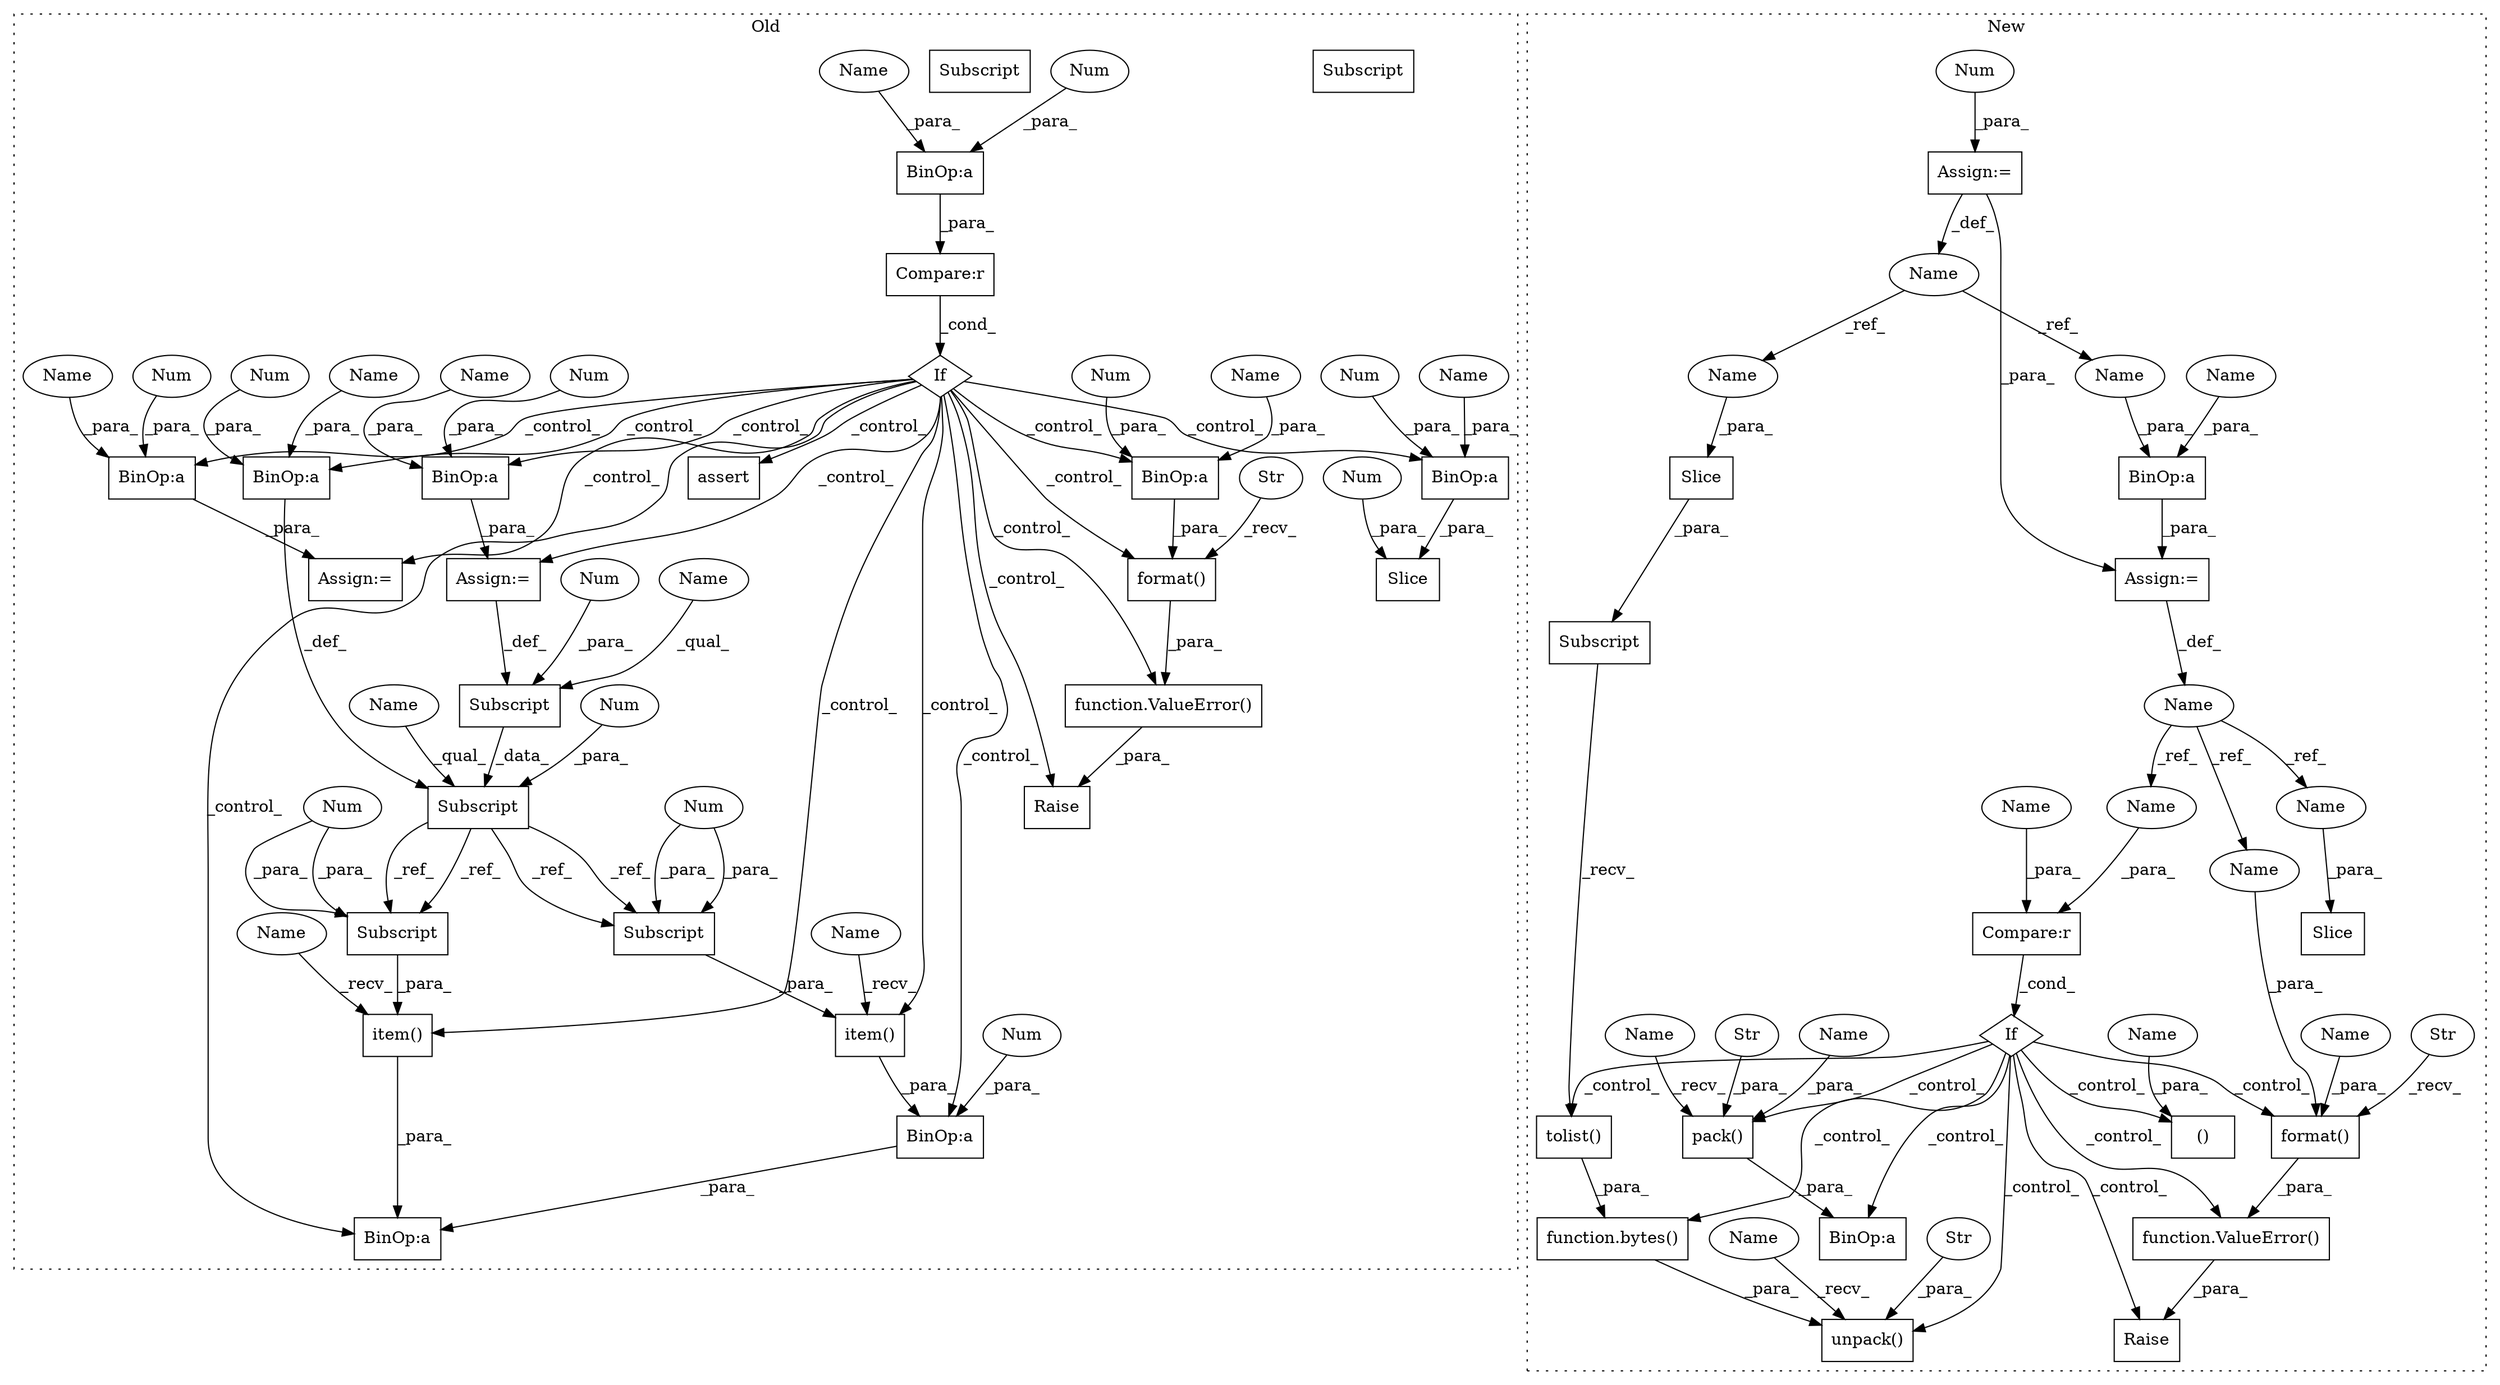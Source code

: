 digraph G {
subgraph cluster0 {
1 [label="item()" a="75" s="6200,6224" l="11,1" shape="box"];
6 [label="If" a="96" s="5547" l="3" shape="diamond"];
7 [label="BinOp:a" a="82" s="5717" l="4" shape="box"];
8 [label="BinOp:a" a="82" s="6168" l="3" shape="box"];
9 [label="BinOp:a" a="82" s="5795" l="3" shape="box"];
10 [label="BinOp:a" a="82" s="5829" l="3" shape="box"];
11 [label="BinOp:a" a="82" s="5558" l="3" shape="box"];
12 [label="BinOp:a" a="82" s="5651" l="3" shape="box"];
14 [label="BinOp:a" a="82" s="5912" l="3" shape="box"];
16 [label="BinOp:a" a="82" s="6197" l="3" shape="box"];
18 [label="Subscript" a="63" s="6211,0" l="13,0" shape="box"];
22 [label="item()" a="75" s="6171,6195" l="11,1" shape="box"];
23 [label="Subscript" a="63" s="5693,0" l="13,0" shape="box"];
24 [label="Num" a="76" s="5704" l="1" shape="ellipse"];
25 [label="Subscript" a="63" s="5771,0" l="13,0" shape="box"];
26 [label="Num" a="76" s="5561" l="1" shape="ellipse"];
27 [label="Subscript" a="63" s="6182,0" l="13,0" shape="box"];
28 [label="Num" a="76" s="6222" l="1" shape="ellipse"];
29 [label="Num" a="76" s="6165" l="3" shape="ellipse"];
30 [label="Num" a="76" s="5832" l="1" shape="ellipse"];
31 [label="Num" a="76" s="5915" l="1" shape="ellipse"];
32 [label="Num" a="76" s="5782" l="1" shape="ellipse"];
33 [label="Num" a="76" s="6193" l="1" shape="ellipse"];
34 [label="Num" a="76" s="5654" l="1" shape="ellipse"];
35 [label="Num" a="76" s="5721" l="3" shape="ellipse"];
36 [label="Num" a="76" s="5798" l="3" shape="ellipse"];
41 [label="Compare:r" a="40" s="5550" l="23" shape="box"];
42 [label="assert" a="65" s="5662" l="7" shape="box"];
43 [label="Slice" a="80" s="5817" l="16" shape="box"];
45 [label="Raise" a="91" s="5583" l="6" shape="box"];
46 [label="format()" a="75" s="5600,5655" l="43,1" shape="box"];
47 [label="Str" a="66" s="5600" l="35" shape="ellipse"];
49 [label="Num" a="76" s="5817" l="1" shape="ellipse"];
56 [label="Assign:=" a="68" s="5901" l="3" shape="box"];
57 [label="Assign:=" a="68" s="5706" l="3" shape="box"];
58 [label="function.ValueError()" a="75" s="5589,5656" l="11,1" shape="box"];
62 [label="Name" a="87" s="6171" l="5" shape="ellipse"];
63 [label="Name" a="87" s="6200" l="5" shape="ellipse"];
71 [label="Name" a="87" s="5693" l="10" shape="ellipse"];
72 [label="Name" a="87" s="5771" l="10" shape="ellipse"];
73 [label="Name" a="87" s="5787" l="8" shape="ellipse"];
74 [label="Name" a="87" s="5550" l="8" shape="ellipse"];
75 [label="Name" a="87" s="5904" l="8" shape="ellipse"];
76 [label="Name" a="87" s="5709" l="8" shape="ellipse"];
77 [label="Name" a="87" s="5821" l="8" shape="ellipse"];
78 [label="Name" a="87" s="5643" l="8" shape="ellipse"];
82 [label="Subscript" a="63" s="6211,0" l="13,0" shape="box"];
83 [label="Subscript" a="63" s="6182,0" l="13,0" shape="box"];
label = "Old";
style="dotted";
}
subgraph cluster1 {
2 [label="function.ValueError()" a="75" s="5714,5794" l="11,1" shape="box"];
3 [label="If" a="96" s="5680" l="3" shape="diamond"];
4 [label="Compare:r" a="40" s="5683" l="15" shape="box"];
5 [label="Raise" a="91" s="5708" l="6" shape="box"];
13 [label="BinOp:a" a="82" s="5890" l="3" shape="box"];
15 [label="BinOp:a" a="82" s="5664" l="3" shape="box"];
17 [label="()" a="54" s="6171" l="0" shape="box"];
19 [label="unpack()" a="75" s="6175,6235" l="14,1" shape="box"];
20 [label="Str" a="66" s="6189" l="4" shape="ellipse"];
21 [label="Slice" a="80" s="5853" l="5" shape="box"];
37 [label="format()" a="75" s="5725,5793" l="54,1" shape="box"];
38 [label="Str" a="66" s="5725" l="46" shape="ellipse"];
39 [label="pack()" a="75" s="5810,5836" l="12,1" shape="box"];
40 [label="Str" a="66" s="5822" l="4" shape="ellipse"];
44 [label="Name" a="87" s="5646" l="4" shape="ellipse"];
48 [label="function.bytes()" a="75" s="6195,6234" l="6,1" shape="box"];
50 [label="Assign:=" a="68" s="5650" l="3" shape="box"];
51 [label="Assign:=" a="68" s="5574" l="3" shape="box"];
52 [label="Slice" a="80" s="6212" l="12" shape="box"];
53 [label="Subscript" a="63" s="6201,0" l="24,0" shape="box"];
54 [label="Name" a="87" s="5563" l="11" shape="ellipse"];
55 [label="Num" a="76" s="5577" l="1" shape="ellipse"];
59 [label="tolist()" a="75" s="6201" l="33" shape="box"];
60 [label="Name" a="87" s="5810" l="6" shape="ellipse"];
61 [label="Name" a="87" s="6175" l="6" shape="ellipse"];
64 [label="Name" a="87" s="6213" l="11" shape="ellipse"];
65 [label="Name" a="87" s="5653" l="11" shape="ellipse"];
66 [label="Name" a="87" s="5683" l="4" shape="ellipse"];
67 [label="Name" a="87" s="5779" l="4" shape="ellipse"];
68 [label="Name" a="87" s="5854" l="4" shape="ellipse"];
69 [label="Name" a="87" s="5785" l="8" shape="ellipse"];
70 [label="Name" a="87" s="5690" l="8" shape="ellipse"];
79 [label="Name" a="87" s="6163" l="8" shape="ellipse"];
80 [label="Name" a="87" s="5667" l="8" shape="ellipse"];
81 [label="Name" a="87" s="5828" l="8" shape="ellipse"];
label = "New";
style="dotted";
}
1 -> 16 [label="_para_"];
2 -> 5 [label="_para_"];
3 -> 48 [label="_control_"];
3 -> 19 [label="_control_"];
3 -> 5 [label="_control_"];
3 -> 2 [label="_control_"];
3 -> 17 [label="_control_"];
3 -> 39 [label="_control_"];
3 -> 59 [label="_control_"];
3 -> 13 [label="_control_"];
3 -> 37 [label="_control_"];
4 -> 3 [label="_cond_"];
6 -> 45 [label="_control_"];
6 -> 46 [label="_control_"];
6 -> 58 [label="_control_"];
6 -> 16 [label="_control_"];
6 -> 56 [label="_control_"];
6 -> 8 [label="_control_"];
6 -> 42 [label="_control_"];
6 -> 14 [label="_control_"];
6 -> 9 [label="_control_"];
6 -> 10 [label="_control_"];
6 -> 57 [label="_control_"];
6 -> 12 [label="_control_"];
6 -> 22 [label="_control_"];
6 -> 7 [label="_control_"];
6 -> 1 [label="_control_"];
7 -> 57 [label="_para_"];
8 -> 16 [label="_para_"];
9 -> 25 [label="_def_"];
10 -> 43 [label="_para_"];
11 -> 41 [label="_para_"];
12 -> 46 [label="_para_"];
14 -> 56 [label="_para_"];
15 -> 50 [label="_para_"];
20 -> 19 [label="_para_"];
22 -> 8 [label="_para_"];
23 -> 25 [label="_data_"];
24 -> 23 [label="_para_"];
25 -> 82 [label="_ref_"];
25 -> 83 [label="_ref_"];
25 -> 82 [label="_ref_"];
25 -> 83 [label="_ref_"];
26 -> 11 [label="_para_"];
28 -> 82 [label="_para_"];
28 -> 82 [label="_para_"];
29 -> 8 [label="_para_"];
30 -> 10 [label="_para_"];
31 -> 14 [label="_para_"];
32 -> 25 [label="_para_"];
33 -> 83 [label="_para_"];
33 -> 83 [label="_para_"];
34 -> 12 [label="_para_"];
35 -> 7 [label="_para_"];
36 -> 9 [label="_para_"];
37 -> 2 [label="_para_"];
38 -> 37 [label="_recv_"];
39 -> 13 [label="_para_"];
40 -> 39 [label="_para_"];
41 -> 6 [label="_cond_"];
44 -> 67 [label="_ref_"];
44 -> 68 [label="_ref_"];
44 -> 66 [label="_ref_"];
46 -> 58 [label="_para_"];
47 -> 46 [label="_recv_"];
48 -> 19 [label="_para_"];
49 -> 43 [label="_para_"];
50 -> 44 [label="_def_"];
51 -> 50 [label="_para_"];
51 -> 54 [label="_def_"];
52 -> 53 [label="_para_"];
53 -> 59 [label="_recv_"];
54 -> 64 [label="_ref_"];
54 -> 65 [label="_ref_"];
55 -> 51 [label="_para_"];
57 -> 23 [label="_def_"];
58 -> 45 [label="_para_"];
59 -> 48 [label="_para_"];
60 -> 39 [label="_recv_"];
61 -> 19 [label="_recv_"];
62 -> 22 [label="_recv_"];
63 -> 1 [label="_recv_"];
64 -> 52 [label="_para_"];
65 -> 15 [label="_para_"];
66 -> 4 [label="_para_"];
67 -> 37 [label="_para_"];
68 -> 21 [label="_para_"];
69 -> 37 [label="_para_"];
70 -> 4 [label="_para_"];
71 -> 23 [label="_qual_"];
72 -> 25 [label="_qual_"];
73 -> 9 [label="_para_"];
74 -> 11 [label="_para_"];
75 -> 14 [label="_para_"];
76 -> 7 [label="_para_"];
77 -> 10 [label="_para_"];
78 -> 12 [label="_para_"];
79 -> 17 [label="_para_"];
80 -> 15 [label="_para_"];
81 -> 39 [label="_para_"];
82 -> 1 [label="_para_"];
83 -> 22 [label="_para_"];
}